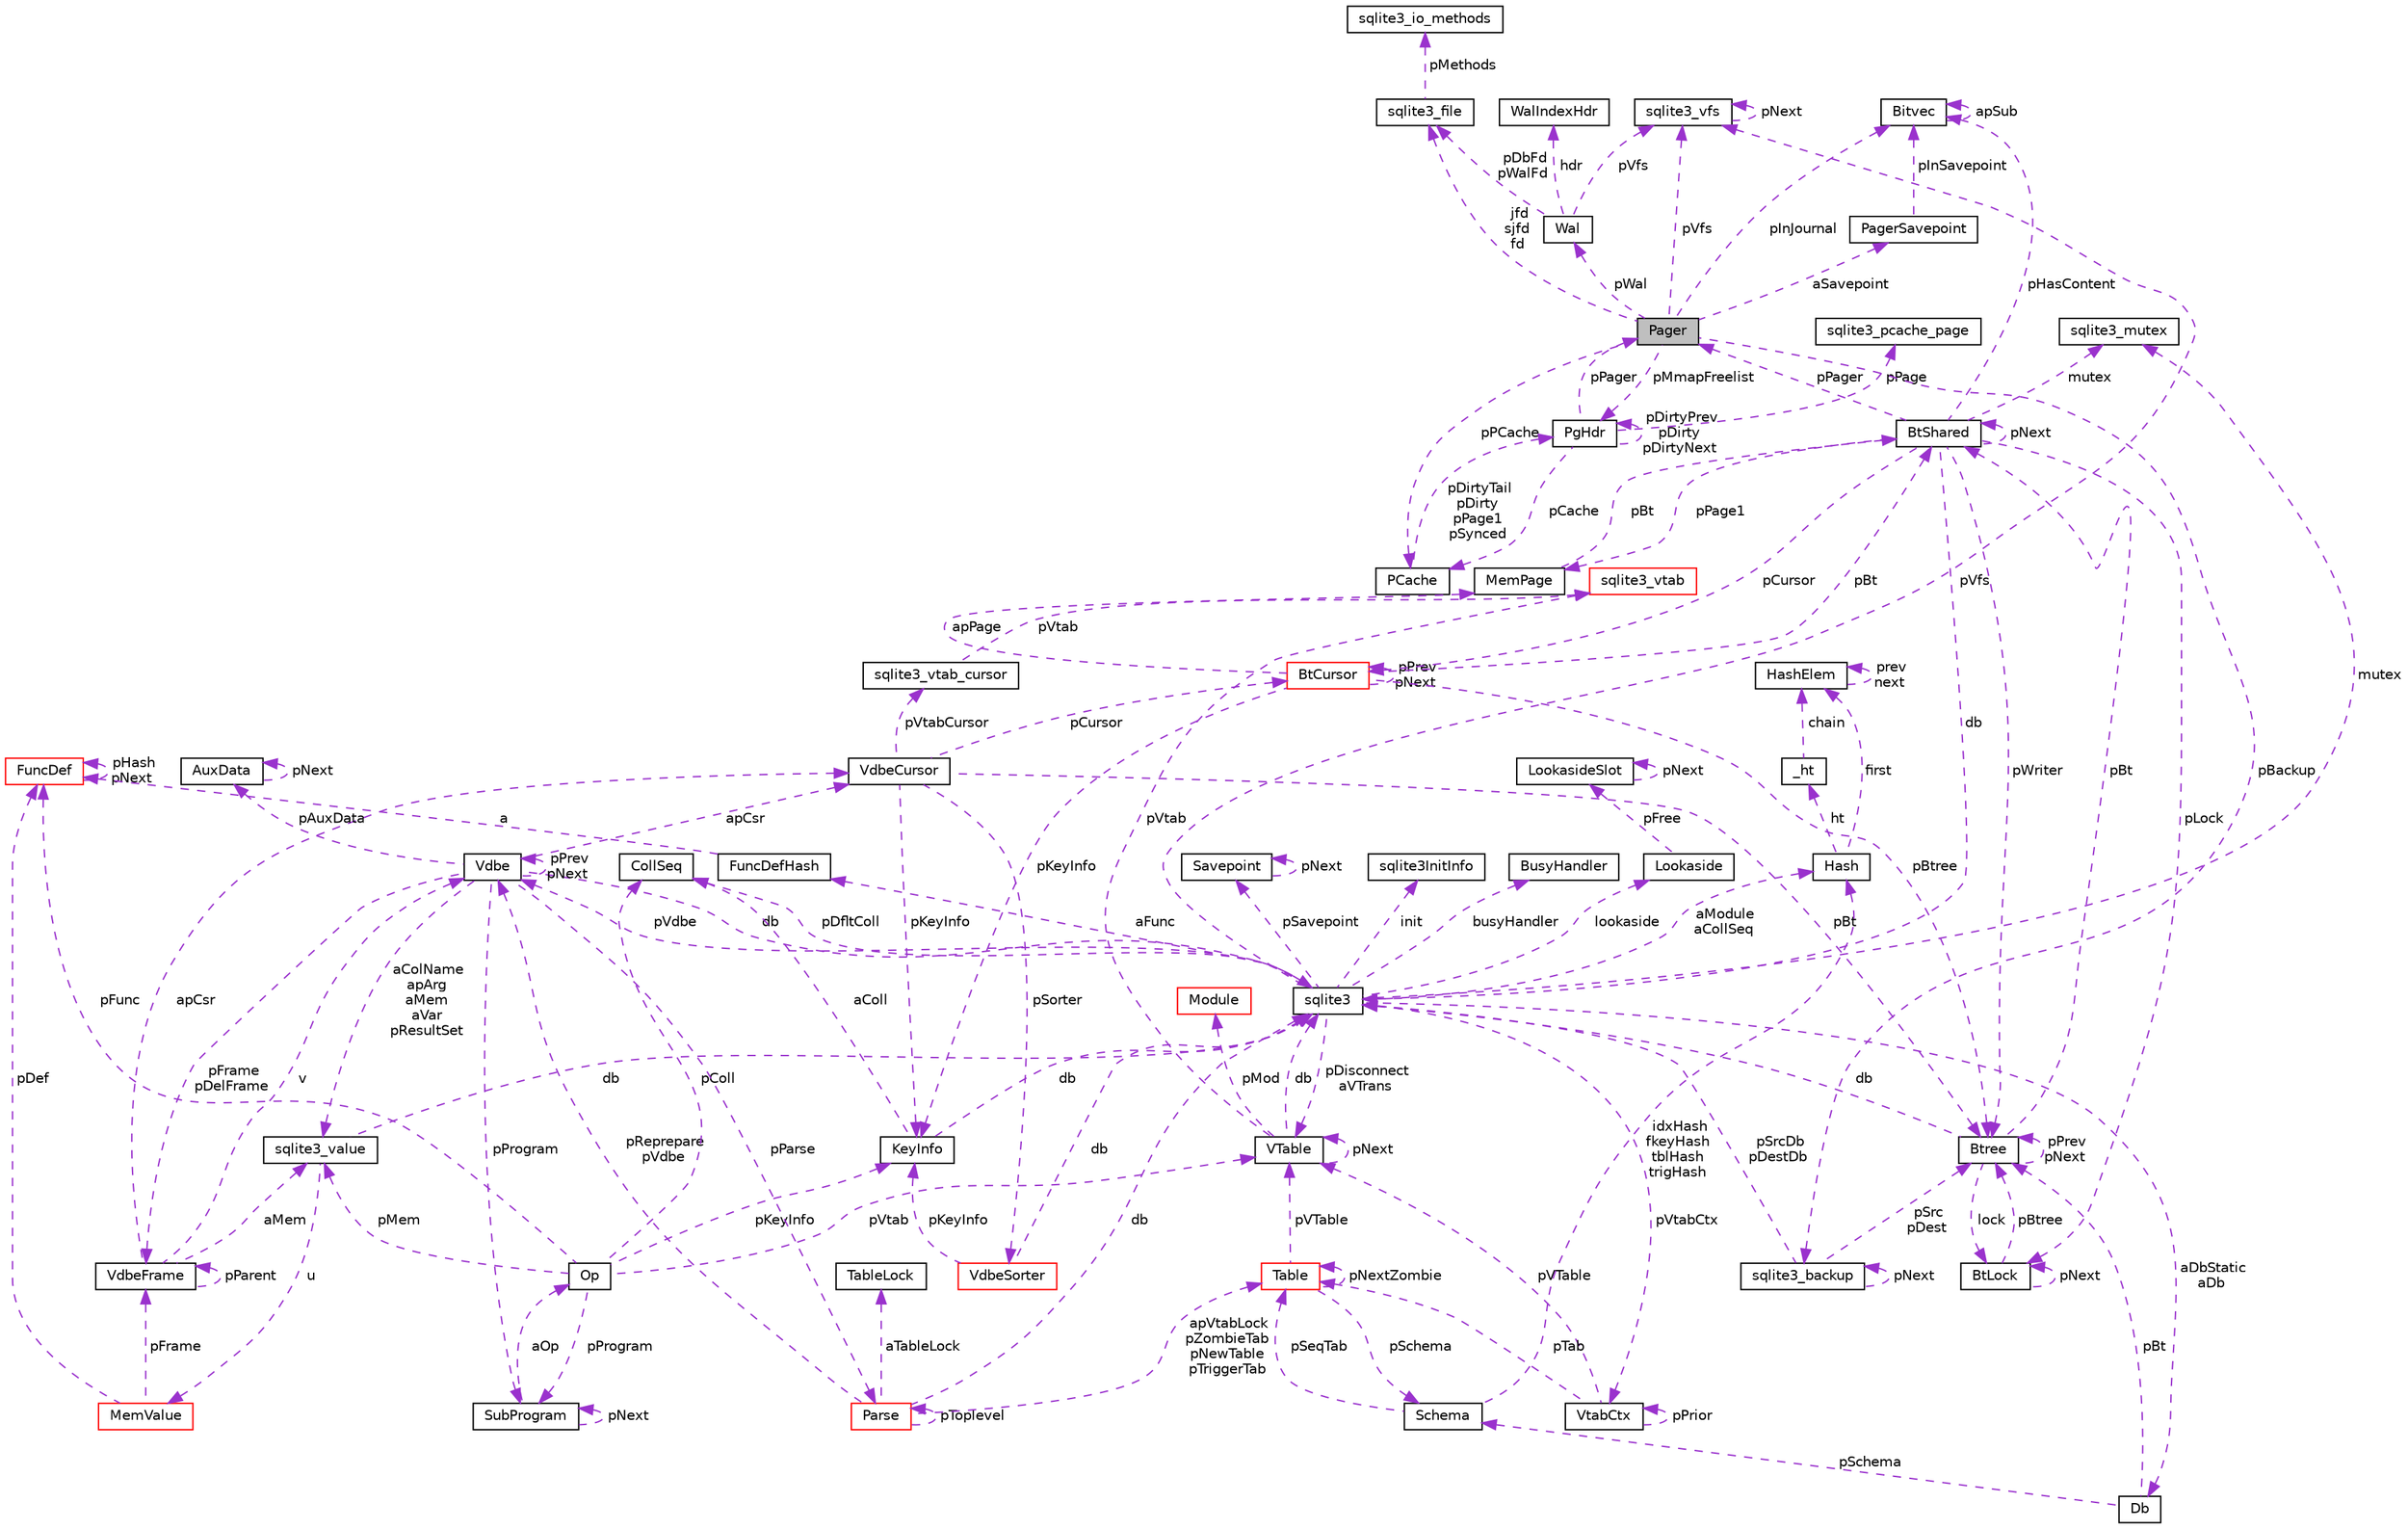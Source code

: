 digraph "Pager"
{
  edge [fontname="Helvetica",fontsize="10",labelfontname="Helvetica",labelfontsize="10"];
  node [fontname="Helvetica",fontsize="10",shape=record];
  Node1 [label="Pager",height=0.2,width=0.4,color="black", fillcolor="grey75", style="filled", fontcolor="black"];
  Node2 -> Node1 [dir="back",color="darkorchid3",fontsize="10",style="dashed",label=" pPCache" ];
  Node2 [label="PCache",height=0.2,width=0.4,color="black", fillcolor="white", style="filled",URL="$struct_p_cache.html"];
  Node3 -> Node2 [dir="back",color="darkorchid3",fontsize="10",style="dashed",label=" pDirtyTail\npDirty\npPage1\npSynced" ];
  Node3 [label="PgHdr",height=0.2,width=0.4,color="black", fillcolor="white", style="filled",URL="$struct_pg_hdr.html"];
  Node4 -> Node3 [dir="back",color="darkorchid3",fontsize="10",style="dashed",label=" pPage" ];
  Node4 [label="sqlite3_pcache_page",height=0.2,width=0.4,color="black", fillcolor="white", style="filled",URL="$structsqlite3__pcache__page.html"];
  Node2 -> Node3 [dir="back",color="darkorchid3",fontsize="10",style="dashed",label=" pCache" ];
  Node3 -> Node3 [dir="back",color="darkorchid3",fontsize="10",style="dashed",label=" pDirtyPrev\npDirty\npDirtyNext" ];
  Node1 -> Node3 [dir="back",color="darkorchid3",fontsize="10",style="dashed",label=" pPager" ];
  Node5 -> Node1 [dir="back",color="darkorchid3",fontsize="10",style="dashed",label=" pBackup" ];
  Node5 [label="sqlite3_backup",height=0.2,width=0.4,color="black", fillcolor="white", style="filled",URL="$structsqlite3__backup.html"];
  Node5 -> Node5 [dir="back",color="darkorchid3",fontsize="10",style="dashed",label=" pNext" ];
  Node6 -> Node5 [dir="back",color="darkorchid3",fontsize="10",style="dashed",label=" pSrcDb\npDestDb" ];
  Node6 [label="sqlite3",height=0.2,width=0.4,color="black", fillcolor="white", style="filled",URL="$structsqlite3.html"];
  Node7 -> Node6 [dir="back",color="darkorchid3",fontsize="10",style="dashed",label=" pVdbe" ];
  Node7 [label="Vdbe",height=0.2,width=0.4,color="black", fillcolor="white", style="filled",URL="$struct_vdbe.html"];
  Node7 -> Node7 [dir="back",color="darkorchid3",fontsize="10",style="dashed",label=" pPrev\npNext" ];
  Node8 -> Node7 [dir="back",color="darkorchid3",fontsize="10",style="dashed",label=" aColName\napArg\naMem\naVar\npResultSet" ];
  Node8 [label="sqlite3_value",height=0.2,width=0.4,color="black", fillcolor="white", style="filled",URL="$struct_mem.html"];
  Node9 -> Node8 [dir="back",color="darkorchid3",fontsize="10",style="dashed",label=" u" ];
  Node9 [label="MemValue",height=0.2,width=0.4,color="red", fillcolor="white", style="filled",URL="$union_mem_1_1_mem_value.html"];
  Node10 -> Node9 [dir="back",color="darkorchid3",fontsize="10",style="dashed",label=" pFrame" ];
  Node10 [label="VdbeFrame",height=0.2,width=0.4,color="black", fillcolor="white", style="filled",URL="$struct_vdbe_frame.html"];
  Node8 -> Node10 [dir="back",color="darkorchid3",fontsize="10",style="dashed",label=" aMem" ];
  Node7 -> Node10 [dir="back",color="darkorchid3",fontsize="10",style="dashed",label=" v" ];
  Node10 -> Node10 [dir="back",color="darkorchid3",fontsize="10",style="dashed",label=" pParent" ];
  Node11 -> Node10 [dir="back",color="darkorchid3",fontsize="10",style="dashed",label=" apCsr" ];
  Node11 [label="VdbeCursor",height=0.2,width=0.4,color="black", fillcolor="white", style="filled",URL="$struct_vdbe_cursor.html"];
  Node12 -> Node11 [dir="back",color="darkorchid3",fontsize="10",style="dashed",label=" pCursor" ];
  Node12 [label="BtCursor",height=0.2,width=0.4,color="red", fillcolor="white", style="filled",URL="$struct_bt_cursor.html"];
  Node12 -> Node12 [dir="back",color="darkorchid3",fontsize="10",style="dashed",label=" pPrev\npNext" ];
  Node13 -> Node12 [dir="back",color="darkorchid3",fontsize="10",style="dashed",label=" pBt" ];
  Node13 [label="BtShared",height=0.2,width=0.4,color="black", fillcolor="white", style="filled",URL="$struct_bt_shared.html"];
  Node12 -> Node13 [dir="back",color="darkorchid3",fontsize="10",style="dashed",label=" pCursor" ];
  Node13 -> Node13 [dir="back",color="darkorchid3",fontsize="10",style="dashed",label=" pNext" ];
  Node6 -> Node13 [dir="back",color="darkorchid3",fontsize="10",style="dashed",label=" db" ];
  Node14 -> Node13 [dir="back",color="darkorchid3",fontsize="10",style="dashed",label=" pHasContent" ];
  Node14 [label="Bitvec",height=0.2,width=0.4,color="black", fillcolor="white", style="filled",URL="$struct_bitvec.html"];
  Node14 -> Node14 [dir="back",color="darkorchid3",fontsize="10",style="dashed",label=" apSub" ];
  Node15 -> Node13 [dir="back",color="darkorchid3",fontsize="10",style="dashed",label=" mutex" ];
  Node15 [label="sqlite3_mutex",height=0.2,width=0.4,color="black", fillcolor="white", style="filled",URL="$structsqlite3__mutex.html"];
  Node16 -> Node13 [dir="back",color="darkorchid3",fontsize="10",style="dashed",label=" pLock" ];
  Node16 [label="BtLock",height=0.2,width=0.4,color="black", fillcolor="white", style="filled",URL="$struct_bt_lock.html"];
  Node16 -> Node16 [dir="back",color="darkorchid3",fontsize="10",style="dashed",label=" pNext" ];
  Node17 -> Node16 [dir="back",color="darkorchid3",fontsize="10",style="dashed",label=" pBtree" ];
  Node17 [label="Btree",height=0.2,width=0.4,color="black", fillcolor="white", style="filled",URL="$struct_btree.html"];
  Node13 -> Node17 [dir="back",color="darkorchid3",fontsize="10",style="dashed",label=" pBt" ];
  Node6 -> Node17 [dir="back",color="darkorchid3",fontsize="10",style="dashed",label=" db" ];
  Node16 -> Node17 [dir="back",color="darkorchid3",fontsize="10",style="dashed",label=" lock" ];
  Node17 -> Node17 [dir="back",color="darkorchid3",fontsize="10",style="dashed",label=" pPrev\npNext" ];
  Node18 -> Node13 [dir="back",color="darkorchid3",fontsize="10",style="dashed",label=" pPage1" ];
  Node18 [label="MemPage",height=0.2,width=0.4,color="black", fillcolor="white", style="filled",URL="$struct_mem_page.html"];
  Node13 -> Node18 [dir="back",color="darkorchid3",fontsize="10",style="dashed",label=" pBt" ];
  Node17 -> Node13 [dir="back",color="darkorchid3",fontsize="10",style="dashed",label=" pWriter" ];
  Node1 -> Node13 [dir="back",color="darkorchid3",fontsize="10",style="dashed",label=" pPager" ];
  Node18 -> Node12 [dir="back",color="darkorchid3",fontsize="10",style="dashed",label=" apPage" ];
  Node19 -> Node12 [dir="back",color="darkorchid3",fontsize="10",style="dashed",label=" pKeyInfo" ];
  Node19 [label="KeyInfo",height=0.2,width=0.4,color="black", fillcolor="white", style="filled",URL="$struct_key_info.html"];
  Node6 -> Node19 [dir="back",color="darkorchid3",fontsize="10",style="dashed",label=" db" ];
  Node20 -> Node19 [dir="back",color="darkorchid3",fontsize="10",style="dashed",label=" aColl" ];
  Node20 [label="CollSeq",height=0.2,width=0.4,color="black", fillcolor="white", style="filled",URL="$struct_coll_seq.html"];
  Node17 -> Node12 [dir="back",color="darkorchid3",fontsize="10",style="dashed",label=" pBtree" ];
  Node21 -> Node11 [dir="back",color="darkorchid3",fontsize="10",style="dashed",label=" pVtabCursor" ];
  Node21 [label="sqlite3_vtab_cursor",height=0.2,width=0.4,color="black", fillcolor="white", style="filled",URL="$structsqlite3__vtab__cursor.html"];
  Node22 -> Node21 [dir="back",color="darkorchid3",fontsize="10",style="dashed",label=" pVtab" ];
  Node22 [label="sqlite3_vtab",height=0.2,width=0.4,color="red", fillcolor="white", style="filled",URL="$structsqlite3__vtab.html"];
  Node23 -> Node11 [dir="back",color="darkorchid3",fontsize="10",style="dashed",label=" pSorter" ];
  Node23 [label="VdbeSorter",height=0.2,width=0.4,color="red", fillcolor="white", style="filled",URL="$struct_vdbe_sorter.html"];
  Node6 -> Node23 [dir="back",color="darkorchid3",fontsize="10",style="dashed",label=" db" ];
  Node19 -> Node23 [dir="back",color="darkorchid3",fontsize="10",style="dashed",label=" pKeyInfo" ];
  Node19 -> Node11 [dir="back",color="darkorchid3",fontsize="10",style="dashed",label=" pKeyInfo" ];
  Node17 -> Node11 [dir="back",color="darkorchid3",fontsize="10",style="dashed",label=" pBt" ];
  Node24 -> Node9 [dir="back",color="darkorchid3",fontsize="10",style="dashed",label=" pDef" ];
  Node24 [label="FuncDef",height=0.2,width=0.4,color="red", fillcolor="white", style="filled",URL="$struct_func_def.html"];
  Node24 -> Node24 [dir="back",color="darkorchid3",fontsize="10",style="dashed",label=" pHash\npNext" ];
  Node6 -> Node8 [dir="back",color="darkorchid3",fontsize="10",style="dashed",label=" db" ];
  Node6 -> Node7 [dir="back",color="darkorchid3",fontsize="10",style="dashed",label=" db" ];
  Node10 -> Node7 [dir="back",color="darkorchid3",fontsize="10",style="dashed",label=" pFrame\npDelFrame" ];
  Node25 -> Node7 [dir="back",color="darkorchid3",fontsize="10",style="dashed",label=" pAuxData" ];
  Node25 [label="AuxData",height=0.2,width=0.4,color="black", fillcolor="white", style="filled",URL="$struct_aux_data.html"];
  Node25 -> Node25 [dir="back",color="darkorchid3",fontsize="10",style="dashed",label=" pNext" ];
  Node26 -> Node7 [dir="back",color="darkorchid3",fontsize="10",style="dashed",label=" pProgram" ];
  Node26 [label="SubProgram",height=0.2,width=0.4,color="black", fillcolor="white", style="filled",URL="$struct_sub_program.html"];
  Node26 -> Node26 [dir="back",color="darkorchid3",fontsize="10",style="dashed",label=" pNext" ];
  Node27 -> Node26 [dir="back",color="darkorchid3",fontsize="10",style="dashed",label=" aOp" ];
  Node27 [label="Op",height=0.2,width=0.4,color="black", fillcolor="white", style="filled",URL="$struct_vdbe_op.html"];
  Node8 -> Node27 [dir="back",color="darkorchid3",fontsize="10",style="dashed",label=" pMem" ];
  Node20 -> Node27 [dir="back",color="darkorchid3",fontsize="10",style="dashed",label=" pColl" ];
  Node28 -> Node27 [dir="back",color="darkorchid3",fontsize="10",style="dashed",label=" pVtab" ];
  Node28 [label="VTable",height=0.2,width=0.4,color="black", fillcolor="white", style="filled",URL="$struct_v_table.html"];
  Node6 -> Node28 [dir="back",color="darkorchid3",fontsize="10",style="dashed",label=" db" ];
  Node28 -> Node28 [dir="back",color="darkorchid3",fontsize="10",style="dashed",label=" pNext" ];
  Node29 -> Node28 [dir="back",color="darkorchid3",fontsize="10",style="dashed",label=" pMod" ];
  Node29 [label="Module",height=0.2,width=0.4,color="red", fillcolor="white", style="filled",URL="$struct_module.html"];
  Node22 -> Node28 [dir="back",color="darkorchid3",fontsize="10",style="dashed",label=" pVtab" ];
  Node26 -> Node27 [dir="back",color="darkorchid3",fontsize="10",style="dashed",label=" pProgram" ];
  Node19 -> Node27 [dir="back",color="darkorchid3",fontsize="10",style="dashed",label=" pKeyInfo" ];
  Node24 -> Node27 [dir="back",color="darkorchid3",fontsize="10",style="dashed",label=" pFunc" ];
  Node11 -> Node7 [dir="back",color="darkorchid3",fontsize="10",style="dashed",label=" apCsr" ];
  Node30 -> Node7 [dir="back",color="darkorchid3",fontsize="10",style="dashed",label=" pParse" ];
  Node30 [label="Parse",height=0.2,width=0.4,color="red", fillcolor="white", style="filled",URL="$struct_parse.html"];
  Node7 -> Node30 [dir="back",color="darkorchid3",fontsize="10",style="dashed",label=" pReprepare\npVdbe" ];
  Node6 -> Node30 [dir="back",color="darkorchid3",fontsize="10",style="dashed",label=" db" ];
  Node31 -> Node30 [dir="back",color="darkorchid3",fontsize="10",style="dashed",label=" aTableLock" ];
  Node31 [label="TableLock",height=0.2,width=0.4,color="black", fillcolor="white", style="filled",URL="$struct_table_lock.html"];
  Node32 -> Node30 [dir="back",color="darkorchid3",fontsize="10",style="dashed",label=" apVtabLock\npZombieTab\npNewTable\npTriggerTab" ];
  Node32 [label="Table",height=0.2,width=0.4,color="red", fillcolor="white", style="filled",URL="$struct_table.html"];
  Node33 -> Node32 [dir="back",color="darkorchid3",fontsize="10",style="dashed",label=" pSchema" ];
  Node33 [label="Schema",height=0.2,width=0.4,color="black", fillcolor="white", style="filled",URL="$struct_schema.html"];
  Node32 -> Node33 [dir="back",color="darkorchid3",fontsize="10",style="dashed",label=" pSeqTab" ];
  Node34 -> Node33 [dir="back",color="darkorchid3",fontsize="10",style="dashed",label=" idxHash\nfkeyHash\ntblHash\ntrigHash" ];
  Node34 [label="Hash",height=0.2,width=0.4,color="black", fillcolor="white", style="filled",URL="$struct_hash.html"];
  Node35 -> Node34 [dir="back",color="darkorchid3",fontsize="10",style="dashed",label=" ht" ];
  Node35 [label="_ht",height=0.2,width=0.4,color="black", fillcolor="white", style="filled",URL="$struct_hash_1_1__ht.html"];
  Node36 -> Node35 [dir="back",color="darkorchid3",fontsize="10",style="dashed",label=" chain" ];
  Node36 [label="HashElem",height=0.2,width=0.4,color="black", fillcolor="white", style="filled",URL="$struct_hash_elem.html"];
  Node36 -> Node36 [dir="back",color="darkorchid3",fontsize="10",style="dashed",label=" prev\nnext" ];
  Node36 -> Node34 [dir="back",color="darkorchid3",fontsize="10",style="dashed",label=" first" ];
  Node28 -> Node32 [dir="back",color="darkorchid3",fontsize="10",style="dashed",label=" pVTable" ];
  Node32 -> Node32 [dir="back",color="darkorchid3",fontsize="10",style="dashed",label=" pNextZombie" ];
  Node30 -> Node30 [dir="back",color="darkorchid3",fontsize="10",style="dashed",label=" pToplevel" ];
  Node37 -> Node6 [dir="back",color="darkorchid3",fontsize="10",style="dashed",label=" pSavepoint" ];
  Node37 [label="Savepoint",height=0.2,width=0.4,color="black", fillcolor="white", style="filled",URL="$struct_savepoint.html"];
  Node37 -> Node37 [dir="back",color="darkorchid3",fontsize="10",style="dashed",label=" pNext" ];
  Node38 -> Node6 [dir="back",color="darkorchid3",fontsize="10",style="dashed",label=" aFunc" ];
  Node38 [label="FuncDefHash",height=0.2,width=0.4,color="black", fillcolor="white", style="filled",URL="$struct_func_def_hash.html"];
  Node24 -> Node38 [dir="back",color="darkorchid3",fontsize="10",style="dashed",label=" a" ];
  Node39 -> Node6 [dir="back",color="darkorchid3",fontsize="10",style="dashed",label=" lookaside" ];
  Node39 [label="Lookaside",height=0.2,width=0.4,color="black", fillcolor="white", style="filled",URL="$struct_lookaside.html"];
  Node40 -> Node39 [dir="back",color="darkorchid3",fontsize="10",style="dashed",label=" pFree" ];
  Node40 [label="LookasideSlot",height=0.2,width=0.4,color="black", fillcolor="white", style="filled",URL="$struct_lookaside_slot.html"];
  Node40 -> Node40 [dir="back",color="darkorchid3",fontsize="10",style="dashed",label=" pNext" ];
  Node15 -> Node6 [dir="back",color="darkorchid3",fontsize="10",style="dashed",label=" mutex" ];
  Node41 -> Node6 [dir="back",color="darkorchid3",fontsize="10",style="dashed",label=" pVfs" ];
  Node41 [label="sqlite3_vfs",height=0.2,width=0.4,color="black", fillcolor="white", style="filled",URL="$structsqlite3__vfs.html"];
  Node41 -> Node41 [dir="back",color="darkorchid3",fontsize="10",style="dashed",label=" pNext" ];
  Node42 -> Node6 [dir="back",color="darkorchid3",fontsize="10",style="dashed",label=" init" ];
  Node42 [label="sqlite3InitInfo",height=0.2,width=0.4,color="black", fillcolor="white", style="filled",URL="$structsqlite3_1_1sqlite3_init_info.html"];
  Node43 -> Node6 [dir="back",color="darkorchid3",fontsize="10",style="dashed",label=" busyHandler" ];
  Node43 [label="BusyHandler",height=0.2,width=0.4,color="black", fillcolor="white", style="filled",URL="$struct_busy_handler.html"];
  Node44 -> Node6 [dir="back",color="darkorchid3",fontsize="10",style="dashed",label=" pVtabCtx" ];
  Node44 [label="VtabCtx",height=0.2,width=0.4,color="black", fillcolor="white", style="filled",URL="$struct_vtab_ctx.html"];
  Node44 -> Node44 [dir="back",color="darkorchid3",fontsize="10",style="dashed",label=" pPrior" ];
  Node28 -> Node44 [dir="back",color="darkorchid3",fontsize="10",style="dashed",label=" pVTable" ];
  Node32 -> Node44 [dir="back",color="darkorchid3",fontsize="10",style="dashed",label=" pTab" ];
  Node20 -> Node6 [dir="back",color="darkorchid3",fontsize="10",style="dashed",label=" pDfltColl" ];
  Node28 -> Node6 [dir="back",color="darkorchid3",fontsize="10",style="dashed",label=" pDisconnect\naVTrans" ];
  Node45 -> Node6 [dir="back",color="darkorchid3",fontsize="10",style="dashed",label=" aDbStatic\naDb" ];
  Node45 [label="Db",height=0.2,width=0.4,color="black", fillcolor="white", style="filled",URL="$struct_db.html"];
  Node33 -> Node45 [dir="back",color="darkorchid3",fontsize="10",style="dashed",label=" pSchema" ];
  Node17 -> Node45 [dir="back",color="darkorchid3",fontsize="10",style="dashed",label=" pBt" ];
  Node34 -> Node6 [dir="back",color="darkorchid3",fontsize="10",style="dashed",label=" aModule\naCollSeq" ];
  Node17 -> Node5 [dir="back",color="darkorchid3",fontsize="10",style="dashed",label=" pSrc\npDest" ];
  Node14 -> Node1 [dir="back",color="darkorchid3",fontsize="10",style="dashed",label=" pInJournal" ];
  Node46 -> Node1 [dir="back",color="darkorchid3",fontsize="10",style="dashed",label=" jfd\nsjfd\nfd" ];
  Node46 [label="sqlite3_file",height=0.2,width=0.4,color="black", fillcolor="white", style="filled",URL="$structsqlite3__file.html"];
  Node47 -> Node46 [dir="back",color="darkorchid3",fontsize="10",style="dashed",label=" pMethods" ];
  Node47 [label="sqlite3_io_methods",height=0.2,width=0.4,color="black", fillcolor="white", style="filled",URL="$structsqlite3__io__methods.html"];
  Node41 -> Node1 [dir="back",color="darkorchid3",fontsize="10",style="dashed",label=" pVfs" ];
  Node3 -> Node1 [dir="back",color="darkorchid3",fontsize="10",style="dashed",label=" pMmapFreelist" ];
  Node48 -> Node1 [dir="back",color="darkorchid3",fontsize="10",style="dashed",label=" pWal" ];
  Node48 [label="Wal",height=0.2,width=0.4,color="black", fillcolor="white", style="filled",URL="$struct_wal.html"];
  Node46 -> Node48 [dir="back",color="darkorchid3",fontsize="10",style="dashed",label=" pDbFd\npWalFd" ];
  Node41 -> Node48 [dir="back",color="darkorchid3",fontsize="10",style="dashed",label=" pVfs" ];
  Node49 -> Node48 [dir="back",color="darkorchid3",fontsize="10",style="dashed",label=" hdr" ];
  Node49 [label="WalIndexHdr",height=0.2,width=0.4,color="black", fillcolor="white", style="filled",URL="$struct_wal_index_hdr.html"];
  Node50 -> Node1 [dir="back",color="darkorchid3",fontsize="10",style="dashed",label=" aSavepoint" ];
  Node50 [label="PagerSavepoint",height=0.2,width=0.4,color="black", fillcolor="white", style="filled",URL="$struct_pager_savepoint.html"];
  Node14 -> Node50 [dir="back",color="darkorchid3",fontsize="10",style="dashed",label=" pInSavepoint" ];
}
